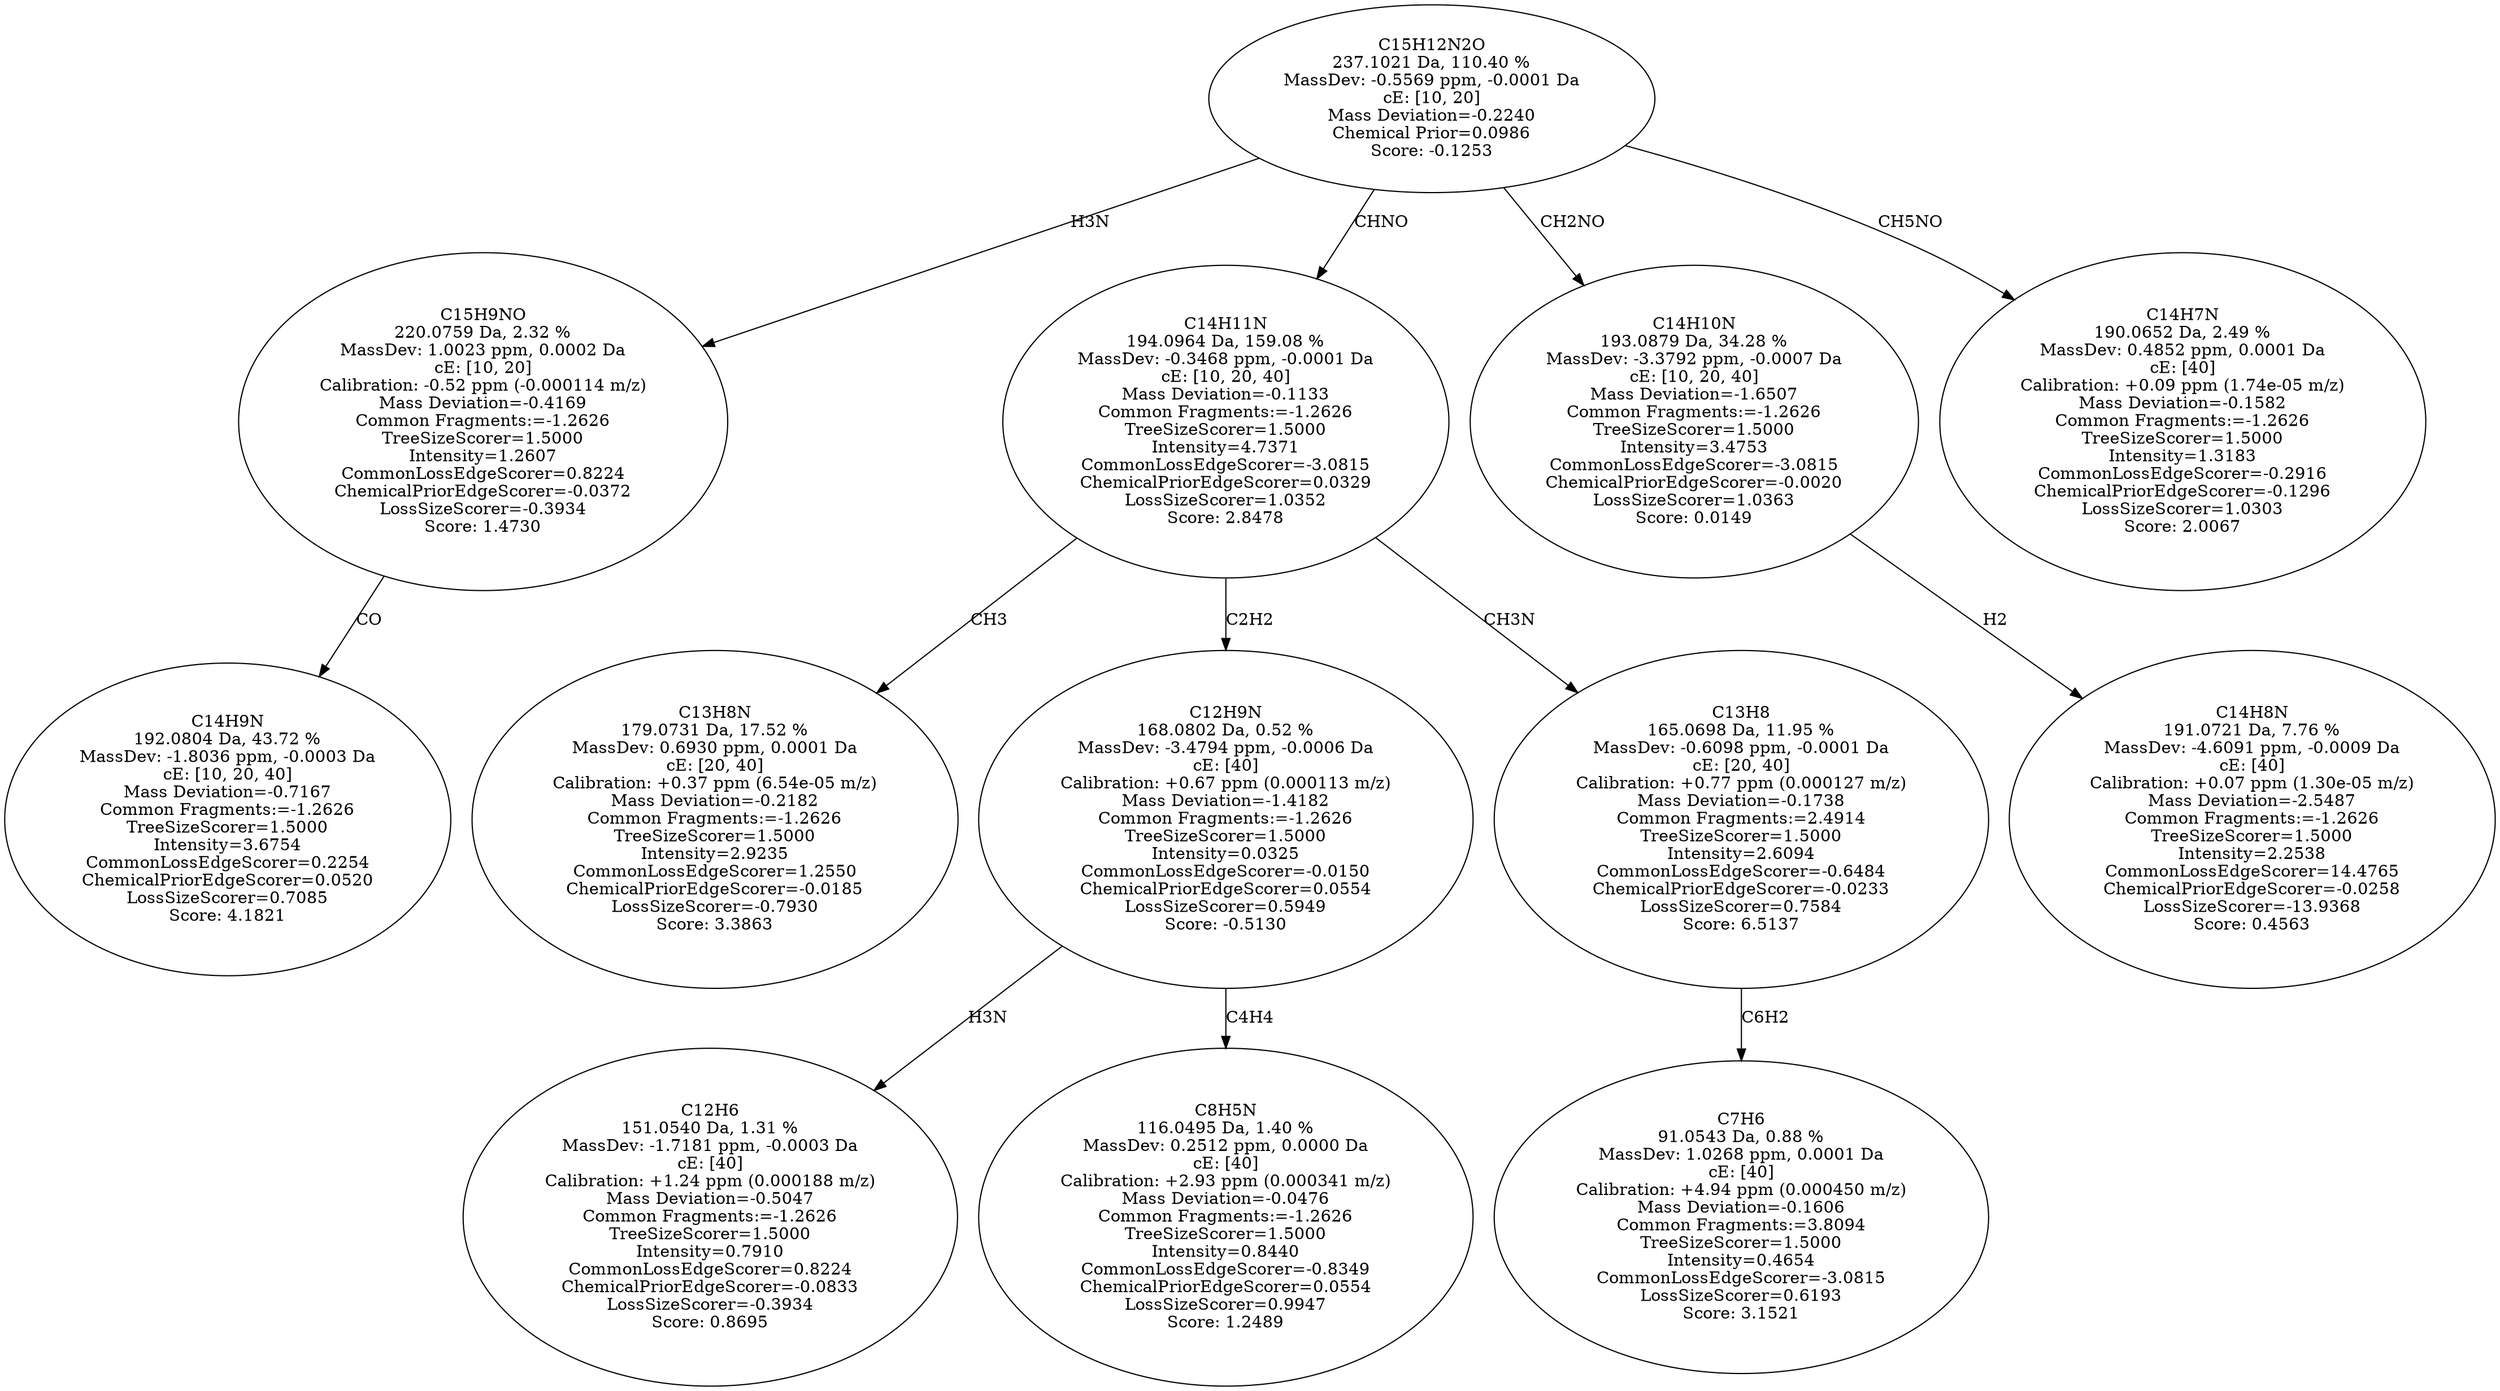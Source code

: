 strict digraph {
v1 [label="C14H9N\n192.0804 Da, 43.72 %\nMassDev: -1.8036 ppm, -0.0003 Da\ncE: [10, 20, 40]\nMass Deviation=-0.7167\nCommon Fragments:=-1.2626\nTreeSizeScorer=1.5000\nIntensity=3.6754\nCommonLossEdgeScorer=0.2254\nChemicalPriorEdgeScorer=0.0520\nLossSizeScorer=0.7085\nScore: 4.1821"];
v2 [label="C15H9NO\n220.0759 Da, 2.32 %\nMassDev: 1.0023 ppm, 0.0002 Da\ncE: [10, 20]\nCalibration: -0.52 ppm (-0.000114 m/z)\nMass Deviation=-0.4169\nCommon Fragments:=-1.2626\nTreeSizeScorer=1.5000\nIntensity=1.2607\nCommonLossEdgeScorer=0.8224\nChemicalPriorEdgeScorer=-0.0372\nLossSizeScorer=-0.3934\nScore: 1.4730"];
v3 [label="C13H8N\n179.0731 Da, 17.52 %\nMassDev: 0.6930 ppm, 0.0001 Da\ncE: [20, 40]\nCalibration: +0.37 ppm (6.54e-05 m/z)\nMass Deviation=-0.2182\nCommon Fragments:=-1.2626\nTreeSizeScorer=1.5000\nIntensity=2.9235\nCommonLossEdgeScorer=1.2550\nChemicalPriorEdgeScorer=-0.0185\nLossSizeScorer=-0.7930\nScore: 3.3863"];
v4 [label="C12H6\n151.0540 Da, 1.31 %\nMassDev: -1.7181 ppm, -0.0003 Da\ncE: [40]\nCalibration: +1.24 ppm (0.000188 m/z)\nMass Deviation=-0.5047\nCommon Fragments:=-1.2626\nTreeSizeScorer=1.5000\nIntensity=0.7910\nCommonLossEdgeScorer=0.8224\nChemicalPriorEdgeScorer=-0.0833\nLossSizeScorer=-0.3934\nScore: 0.8695"];
v5 [label="C8H5N\n116.0495 Da, 1.40 %\nMassDev: 0.2512 ppm, 0.0000 Da\ncE: [40]\nCalibration: +2.93 ppm (0.000341 m/z)\nMass Deviation=-0.0476\nCommon Fragments:=-1.2626\nTreeSizeScorer=1.5000\nIntensity=0.8440\nCommonLossEdgeScorer=-0.8349\nChemicalPriorEdgeScorer=0.0554\nLossSizeScorer=0.9947\nScore: 1.2489"];
v6 [label="C12H9N\n168.0802 Da, 0.52 %\nMassDev: -3.4794 ppm, -0.0006 Da\ncE: [40]\nCalibration: +0.67 ppm (0.000113 m/z)\nMass Deviation=-1.4182\nCommon Fragments:=-1.2626\nTreeSizeScorer=1.5000\nIntensity=0.0325\nCommonLossEdgeScorer=-0.0150\nChemicalPriorEdgeScorer=0.0554\nLossSizeScorer=0.5949\nScore: -0.5130"];
v7 [label="C7H6\n91.0543 Da, 0.88 %\nMassDev: 1.0268 ppm, 0.0001 Da\ncE: [40]\nCalibration: +4.94 ppm (0.000450 m/z)\nMass Deviation=-0.1606\nCommon Fragments:=3.8094\nTreeSizeScorer=1.5000\nIntensity=0.4654\nCommonLossEdgeScorer=-3.0815\nLossSizeScorer=0.6193\nScore: 3.1521"];
v8 [label="C13H8\n165.0698 Da, 11.95 %\nMassDev: -0.6098 ppm, -0.0001 Da\ncE: [20, 40]\nCalibration: +0.77 ppm (0.000127 m/z)\nMass Deviation=-0.1738\nCommon Fragments:=2.4914\nTreeSizeScorer=1.5000\nIntensity=2.6094\nCommonLossEdgeScorer=-0.6484\nChemicalPriorEdgeScorer=-0.0233\nLossSizeScorer=0.7584\nScore: 6.5137"];
v9 [label="C14H11N\n194.0964 Da, 159.08 %\nMassDev: -0.3468 ppm, -0.0001 Da\ncE: [10, 20, 40]\nMass Deviation=-0.1133\nCommon Fragments:=-1.2626\nTreeSizeScorer=1.5000\nIntensity=4.7371\nCommonLossEdgeScorer=-3.0815\nChemicalPriorEdgeScorer=0.0329\nLossSizeScorer=1.0352\nScore: 2.8478"];
v10 [label="C14H8N\n191.0721 Da, 7.76 %\nMassDev: -4.6091 ppm, -0.0009 Da\ncE: [40]\nCalibration: +0.07 ppm (1.30e-05 m/z)\nMass Deviation=-2.5487\nCommon Fragments:=-1.2626\nTreeSizeScorer=1.5000\nIntensity=2.2538\nCommonLossEdgeScorer=14.4765\nChemicalPriorEdgeScorer=-0.0258\nLossSizeScorer=-13.9368\nScore: 0.4563"];
v11 [label="C14H10N\n193.0879 Da, 34.28 %\nMassDev: -3.3792 ppm, -0.0007 Da\ncE: [10, 20, 40]\nMass Deviation=-1.6507\nCommon Fragments:=-1.2626\nTreeSizeScorer=1.5000\nIntensity=3.4753\nCommonLossEdgeScorer=-3.0815\nChemicalPriorEdgeScorer=-0.0020\nLossSizeScorer=1.0363\nScore: 0.0149"];
v12 [label="C14H7N\n190.0652 Da, 2.49 %\nMassDev: 0.4852 ppm, 0.0001 Da\ncE: [40]\nCalibration: +0.09 ppm (1.74e-05 m/z)\nMass Deviation=-0.1582\nCommon Fragments:=-1.2626\nTreeSizeScorer=1.5000\nIntensity=1.3183\nCommonLossEdgeScorer=-0.2916\nChemicalPriorEdgeScorer=-0.1296\nLossSizeScorer=1.0303\nScore: 2.0067"];
v13 [label="C15H12N2O\n237.1021 Da, 110.40 %\nMassDev: -0.5569 ppm, -0.0001 Da\ncE: [10, 20]\nMass Deviation=-0.2240\nChemical Prior=0.0986\nScore: -0.1253"];
v2 -> v1 [label="CO"];
v13 -> v2 [label="H3N"];
v9 -> v3 [label="CH3"];
v6 -> v4 [label="H3N"];
v6 -> v5 [label="C4H4"];
v9 -> v6 [label="C2H2"];
v8 -> v7 [label="C6H2"];
v9 -> v8 [label="CH3N"];
v13 -> v9 [label="CHNO"];
v11 -> v10 [label="H2"];
v13 -> v11 [label="CH2NO"];
v13 -> v12 [label="CH5NO"];
}